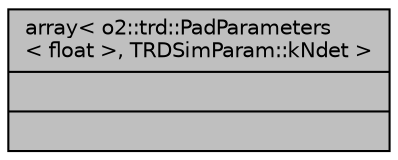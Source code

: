 digraph "array&lt; o2::trd::PadParameters&lt; float &gt;, TRDSimParam::kNdet &gt;"
{
 // INTERACTIVE_SVG=YES
  bgcolor="transparent";
  edge [fontname="Helvetica",fontsize="10",labelfontname="Helvetica",labelfontsize="10"];
  node [fontname="Helvetica",fontsize="10",shape=record];
  Node1 [label="{array\< o2::trd::PadParameters\l\< float \>, TRDSimParam::kNdet \>\n||}",height=0.2,width=0.4,color="black", fillcolor="grey75", style="filled", fontcolor="black"];
}
